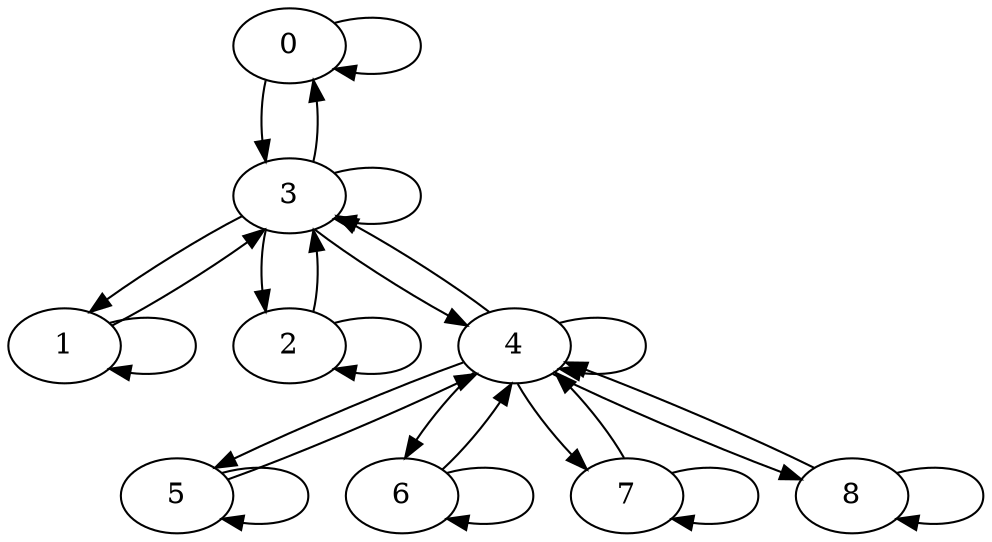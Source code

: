 digraph "" {
	graph [nodesep=0.5];
	0 -> 0	[len=2,
		weight=1.0];
	0 -> 3	[len=2,
		weight=1.0];
	1 -> 1	[len=2,
		weight=1.0];
	1 -> 3	[len=2,
		weight=1.0];
	2 -> 2	[len=2,
		weight=1.0];
	2 -> 3	[len=2,
		weight=1.0];
	3 -> 0	[len=2,
		weight=1.0];
	3 -> 1	[len=2,
		weight=1.0];
	3 -> 2	[len=2,
		weight=1.0];
	3 -> 3	[len=2,
		weight=1.0];
	3 -> 4	[len=2,
		weight=1.0];
	4 -> 3	[len=2,
		weight=1.0];
	4 -> 4	[len=2,
		weight=1.0];
	4 -> 5	[len=2,
		weight=1.0];
	4 -> 6	[len=2,
		weight=1.0];
	4 -> 7	[len=2,
		weight=1.0];
	4 -> 8	[len=2,
		weight=1.0];
	5 -> 4	[len=2,
		weight=1.0];
	5 -> 5	[len=2,
		weight=1.0];
	6 -> 4	[len=2,
		weight=1.0];
	6 -> 6	[len=2,
		weight=1.0];
	7 -> 4	[len=2,
		weight=1.0];
	7 -> 7	[len=2,
		weight=1.0];
	8 -> 4	[len=2,
		weight=1.0];
	8 -> 8	[len=2,
		weight=1.0];
}
